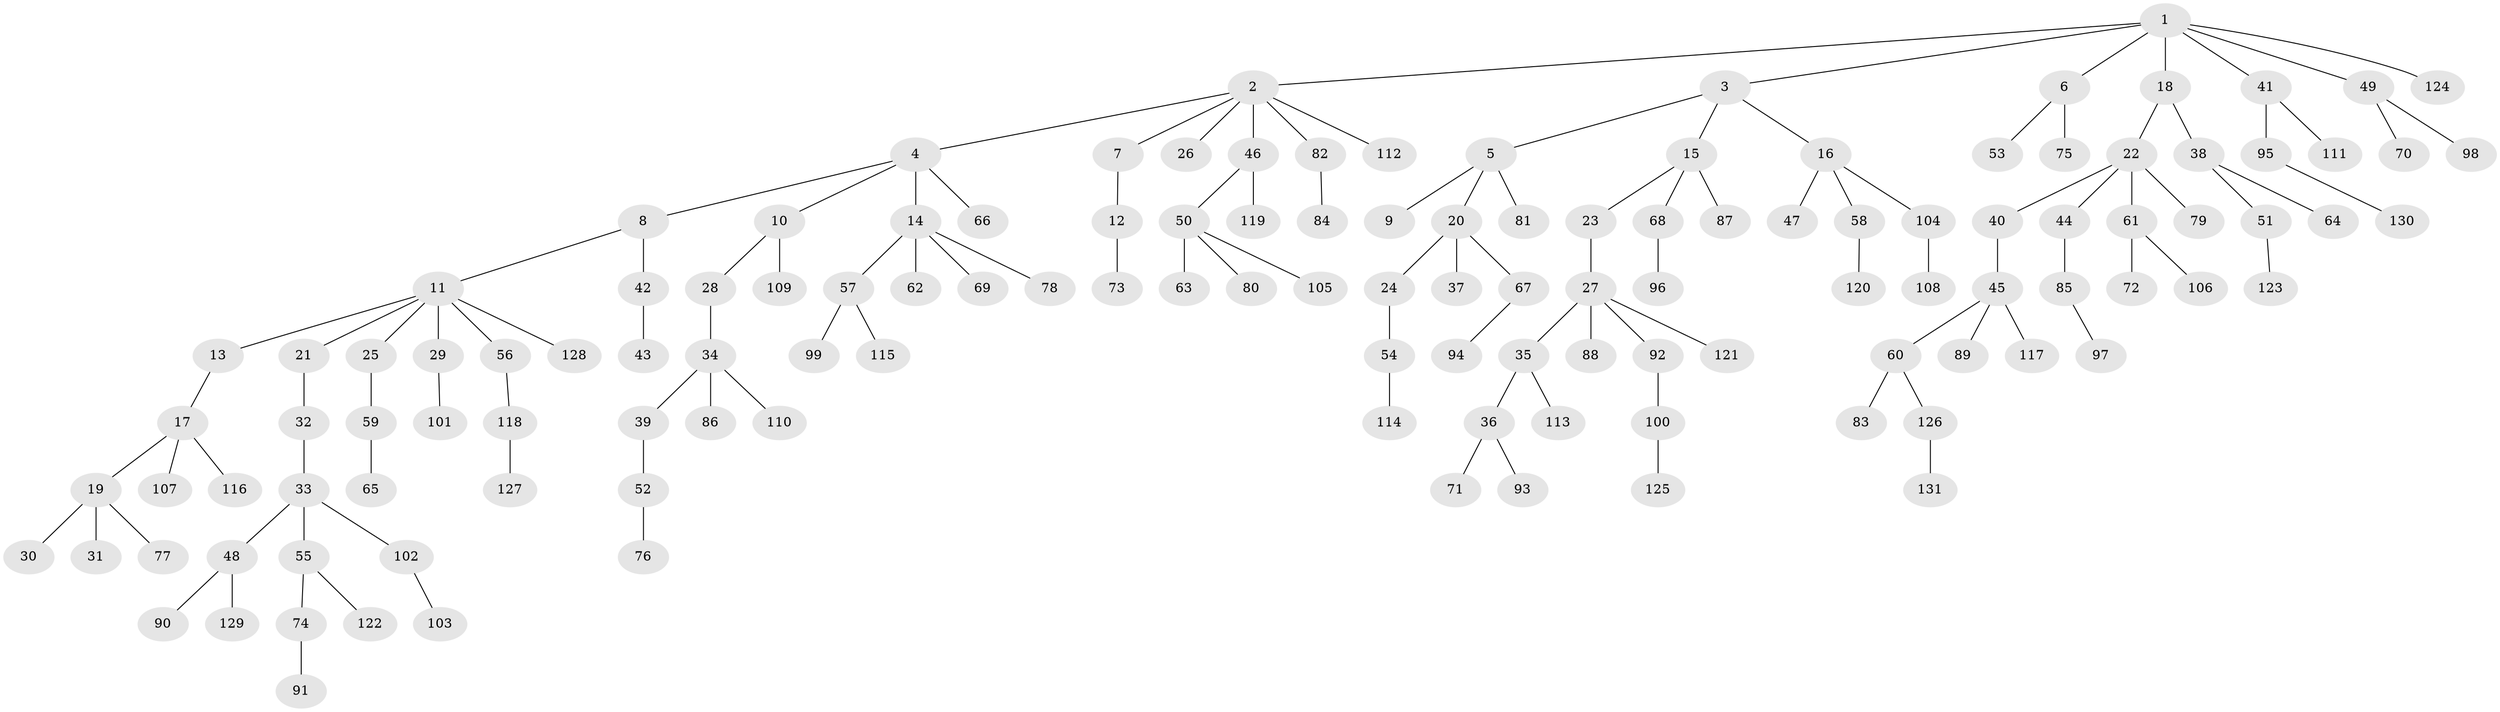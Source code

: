 // coarse degree distribution, {1: 0.8076923076923077, 5: 0.019230769230769232, 2: 0.15384615384615385, 39: 0.019230769230769232}
// Generated by graph-tools (version 1.1) at 2025/56/03/04/25 21:56:23]
// undirected, 131 vertices, 130 edges
graph export_dot {
graph [start="1"]
  node [color=gray90,style=filled];
  1;
  2;
  3;
  4;
  5;
  6;
  7;
  8;
  9;
  10;
  11;
  12;
  13;
  14;
  15;
  16;
  17;
  18;
  19;
  20;
  21;
  22;
  23;
  24;
  25;
  26;
  27;
  28;
  29;
  30;
  31;
  32;
  33;
  34;
  35;
  36;
  37;
  38;
  39;
  40;
  41;
  42;
  43;
  44;
  45;
  46;
  47;
  48;
  49;
  50;
  51;
  52;
  53;
  54;
  55;
  56;
  57;
  58;
  59;
  60;
  61;
  62;
  63;
  64;
  65;
  66;
  67;
  68;
  69;
  70;
  71;
  72;
  73;
  74;
  75;
  76;
  77;
  78;
  79;
  80;
  81;
  82;
  83;
  84;
  85;
  86;
  87;
  88;
  89;
  90;
  91;
  92;
  93;
  94;
  95;
  96;
  97;
  98;
  99;
  100;
  101;
  102;
  103;
  104;
  105;
  106;
  107;
  108;
  109;
  110;
  111;
  112;
  113;
  114;
  115;
  116;
  117;
  118;
  119;
  120;
  121;
  122;
  123;
  124;
  125;
  126;
  127;
  128;
  129;
  130;
  131;
  1 -- 2;
  1 -- 3;
  1 -- 6;
  1 -- 18;
  1 -- 41;
  1 -- 49;
  1 -- 124;
  2 -- 4;
  2 -- 7;
  2 -- 26;
  2 -- 46;
  2 -- 82;
  2 -- 112;
  3 -- 5;
  3 -- 15;
  3 -- 16;
  4 -- 8;
  4 -- 10;
  4 -- 14;
  4 -- 66;
  5 -- 9;
  5 -- 20;
  5 -- 81;
  6 -- 53;
  6 -- 75;
  7 -- 12;
  8 -- 11;
  8 -- 42;
  10 -- 28;
  10 -- 109;
  11 -- 13;
  11 -- 21;
  11 -- 25;
  11 -- 29;
  11 -- 56;
  11 -- 128;
  12 -- 73;
  13 -- 17;
  14 -- 57;
  14 -- 62;
  14 -- 69;
  14 -- 78;
  15 -- 23;
  15 -- 68;
  15 -- 87;
  16 -- 47;
  16 -- 58;
  16 -- 104;
  17 -- 19;
  17 -- 107;
  17 -- 116;
  18 -- 22;
  18 -- 38;
  19 -- 30;
  19 -- 31;
  19 -- 77;
  20 -- 24;
  20 -- 37;
  20 -- 67;
  21 -- 32;
  22 -- 40;
  22 -- 44;
  22 -- 61;
  22 -- 79;
  23 -- 27;
  24 -- 54;
  25 -- 59;
  27 -- 35;
  27 -- 88;
  27 -- 92;
  27 -- 121;
  28 -- 34;
  29 -- 101;
  32 -- 33;
  33 -- 48;
  33 -- 55;
  33 -- 102;
  34 -- 39;
  34 -- 86;
  34 -- 110;
  35 -- 36;
  35 -- 113;
  36 -- 71;
  36 -- 93;
  38 -- 51;
  38 -- 64;
  39 -- 52;
  40 -- 45;
  41 -- 95;
  41 -- 111;
  42 -- 43;
  44 -- 85;
  45 -- 60;
  45 -- 89;
  45 -- 117;
  46 -- 50;
  46 -- 119;
  48 -- 90;
  48 -- 129;
  49 -- 70;
  49 -- 98;
  50 -- 63;
  50 -- 80;
  50 -- 105;
  51 -- 123;
  52 -- 76;
  54 -- 114;
  55 -- 74;
  55 -- 122;
  56 -- 118;
  57 -- 99;
  57 -- 115;
  58 -- 120;
  59 -- 65;
  60 -- 83;
  60 -- 126;
  61 -- 72;
  61 -- 106;
  67 -- 94;
  68 -- 96;
  74 -- 91;
  82 -- 84;
  85 -- 97;
  92 -- 100;
  95 -- 130;
  100 -- 125;
  102 -- 103;
  104 -- 108;
  118 -- 127;
  126 -- 131;
}
